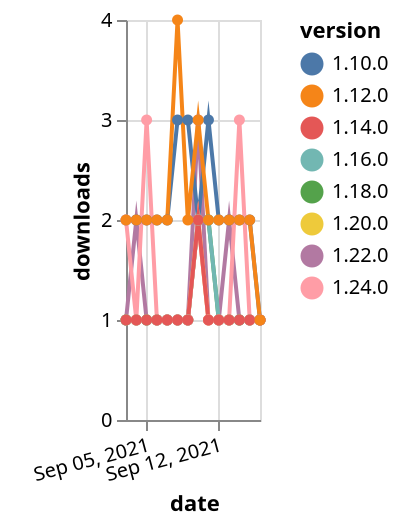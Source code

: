 {"$schema": "https://vega.github.io/schema/vega-lite/v5.json", "description": "A simple bar chart with embedded data.", "data": {"values": [{"date": "2021-09-03", "total": 200, "delta": 1, "version": "1.18.0"}, {"date": "2021-09-04", "total": 201, "delta": 1, "version": "1.18.0"}, {"date": "2021-09-05", "total": 202, "delta": 1, "version": "1.18.0"}, {"date": "2021-09-06", "total": 203, "delta": 1, "version": "1.18.0"}, {"date": "2021-09-07", "total": 204, "delta": 1, "version": "1.18.0"}, {"date": "2021-09-08", "total": 205, "delta": 1, "version": "1.18.0"}, {"date": "2021-09-09", "total": 206, "delta": 1, "version": "1.18.0"}, {"date": "2021-09-10", "total": 208, "delta": 2, "version": "1.18.0"}, {"date": "2021-09-11", "total": 210, "delta": 2, "version": "1.18.0"}, {"date": "2021-09-12", "total": 211, "delta": 1, "version": "1.18.0"}, {"date": "2021-09-13", "total": 212, "delta": 1, "version": "1.18.0"}, {"date": "2021-09-14", "total": 213, "delta": 1, "version": "1.18.0"}, {"date": "2021-09-15", "total": 214, "delta": 1, "version": "1.18.0"}, {"date": "2021-09-16", "total": 215, "delta": 1, "version": "1.18.0"}, {"date": "2021-09-03", "total": 206, "delta": 1, "version": "1.22.0"}, {"date": "2021-09-04", "total": 208, "delta": 2, "version": "1.22.0"}, {"date": "2021-09-05", "total": 209, "delta": 1, "version": "1.22.0"}, {"date": "2021-09-06", "total": 210, "delta": 1, "version": "1.22.0"}, {"date": "2021-09-07", "total": 211, "delta": 1, "version": "1.22.0"}, {"date": "2021-09-08", "total": 212, "delta": 1, "version": "1.22.0"}, {"date": "2021-09-09", "total": 213, "delta": 1, "version": "1.22.0"}, {"date": "2021-09-10", "total": 216, "delta": 3, "version": "1.22.0"}, {"date": "2021-09-11", "total": 217, "delta": 1, "version": "1.22.0"}, {"date": "2021-09-12", "total": 218, "delta": 1, "version": "1.22.0"}, {"date": "2021-09-13", "total": 220, "delta": 2, "version": "1.22.0"}, {"date": "2021-09-14", "total": 221, "delta": 1, "version": "1.22.0"}, {"date": "2021-09-15", "total": 222, "delta": 1, "version": "1.22.0"}, {"date": "2021-09-16", "total": 223, "delta": 1, "version": "1.22.0"}, {"date": "2021-09-03", "total": 2388, "delta": 2, "version": "1.10.0"}, {"date": "2021-09-04", "total": 2390, "delta": 2, "version": "1.10.0"}, {"date": "2021-09-05", "total": 2392, "delta": 2, "version": "1.10.0"}, {"date": "2021-09-06", "total": 2394, "delta": 2, "version": "1.10.0"}, {"date": "2021-09-07", "total": 2396, "delta": 2, "version": "1.10.0"}, {"date": "2021-09-08", "total": 2399, "delta": 3, "version": "1.10.0"}, {"date": "2021-09-09", "total": 2402, "delta": 3, "version": "1.10.0"}, {"date": "2021-09-10", "total": 2404, "delta": 2, "version": "1.10.0"}, {"date": "2021-09-11", "total": 2407, "delta": 3, "version": "1.10.0"}, {"date": "2021-09-12", "total": 2409, "delta": 2, "version": "1.10.0"}, {"date": "2021-09-13", "total": 2411, "delta": 2, "version": "1.10.0"}, {"date": "2021-09-14", "total": 2413, "delta": 2, "version": "1.10.0"}, {"date": "2021-09-15", "total": 2415, "delta": 2, "version": "1.10.0"}, {"date": "2021-09-16", "total": 2416, "delta": 1, "version": "1.10.0"}, {"date": "2021-09-03", "total": 183, "delta": 1, "version": "1.20.0"}, {"date": "2021-09-04", "total": 184, "delta": 1, "version": "1.20.0"}, {"date": "2021-09-05", "total": 185, "delta": 1, "version": "1.20.0"}, {"date": "2021-09-06", "total": 186, "delta": 1, "version": "1.20.0"}, {"date": "2021-09-07", "total": 187, "delta": 1, "version": "1.20.0"}, {"date": "2021-09-08", "total": 188, "delta": 1, "version": "1.20.0"}, {"date": "2021-09-09", "total": 189, "delta": 1, "version": "1.20.0"}, {"date": "2021-09-10", "total": 191, "delta": 2, "version": "1.20.0"}, {"date": "2021-09-11", "total": 192, "delta": 1, "version": "1.20.0"}, {"date": "2021-09-12", "total": 193, "delta": 1, "version": "1.20.0"}, {"date": "2021-09-13", "total": 194, "delta": 1, "version": "1.20.0"}, {"date": "2021-09-14", "total": 195, "delta": 1, "version": "1.20.0"}, {"date": "2021-09-15", "total": 196, "delta": 1, "version": "1.20.0"}, {"date": "2021-09-16", "total": 197, "delta": 1, "version": "1.20.0"}, {"date": "2021-09-03", "total": 214, "delta": 1, "version": "1.16.0"}, {"date": "2021-09-04", "total": 215, "delta": 1, "version": "1.16.0"}, {"date": "2021-09-05", "total": 216, "delta": 1, "version": "1.16.0"}, {"date": "2021-09-06", "total": 217, "delta": 1, "version": "1.16.0"}, {"date": "2021-09-07", "total": 218, "delta": 1, "version": "1.16.0"}, {"date": "2021-09-08", "total": 219, "delta": 1, "version": "1.16.0"}, {"date": "2021-09-09", "total": 220, "delta": 1, "version": "1.16.0"}, {"date": "2021-09-10", "total": 222, "delta": 2, "version": "1.16.0"}, {"date": "2021-09-11", "total": 224, "delta": 2, "version": "1.16.0"}, {"date": "2021-09-12", "total": 225, "delta": 1, "version": "1.16.0"}, {"date": "2021-09-13", "total": 226, "delta": 1, "version": "1.16.0"}, {"date": "2021-09-14", "total": 227, "delta": 1, "version": "1.16.0"}, {"date": "2021-09-15", "total": 228, "delta": 1, "version": "1.16.0"}, {"date": "2021-09-16", "total": 229, "delta": 1, "version": "1.16.0"}, {"date": "2021-09-03", "total": 124, "delta": 2, "version": "1.24.0"}, {"date": "2021-09-04", "total": 125, "delta": 1, "version": "1.24.0"}, {"date": "2021-09-05", "total": 128, "delta": 3, "version": "1.24.0"}, {"date": "2021-09-06", "total": 129, "delta": 1, "version": "1.24.0"}, {"date": "2021-09-07", "total": 130, "delta": 1, "version": "1.24.0"}, {"date": "2021-09-08", "total": 131, "delta": 1, "version": "1.24.0"}, {"date": "2021-09-09", "total": 132, "delta": 1, "version": "1.24.0"}, {"date": "2021-09-10", "total": 134, "delta": 2, "version": "1.24.0"}, {"date": "2021-09-11", "total": 135, "delta": 1, "version": "1.24.0"}, {"date": "2021-09-12", "total": 136, "delta": 1, "version": "1.24.0"}, {"date": "2021-09-13", "total": 137, "delta": 1, "version": "1.24.0"}, {"date": "2021-09-14", "total": 140, "delta": 3, "version": "1.24.0"}, {"date": "2021-09-15", "total": 141, "delta": 1, "version": "1.24.0"}, {"date": "2021-09-16", "total": 142, "delta": 1, "version": "1.24.0"}, {"date": "2021-09-03", "total": 264, "delta": 1, "version": "1.14.0"}, {"date": "2021-09-04", "total": 265, "delta": 1, "version": "1.14.0"}, {"date": "2021-09-05", "total": 266, "delta": 1, "version": "1.14.0"}, {"date": "2021-09-06", "total": 267, "delta": 1, "version": "1.14.0"}, {"date": "2021-09-07", "total": 268, "delta": 1, "version": "1.14.0"}, {"date": "2021-09-08", "total": 269, "delta": 1, "version": "1.14.0"}, {"date": "2021-09-09", "total": 270, "delta": 1, "version": "1.14.0"}, {"date": "2021-09-10", "total": 272, "delta": 2, "version": "1.14.0"}, {"date": "2021-09-11", "total": 273, "delta": 1, "version": "1.14.0"}, {"date": "2021-09-12", "total": 274, "delta": 1, "version": "1.14.0"}, {"date": "2021-09-13", "total": 275, "delta": 1, "version": "1.14.0"}, {"date": "2021-09-14", "total": 276, "delta": 1, "version": "1.14.0"}, {"date": "2021-09-15", "total": 277, "delta": 1, "version": "1.14.0"}, {"date": "2021-09-16", "total": 278, "delta": 1, "version": "1.14.0"}, {"date": "2021-09-03", "total": 2460, "delta": 2, "version": "1.12.0"}, {"date": "2021-09-04", "total": 2462, "delta": 2, "version": "1.12.0"}, {"date": "2021-09-05", "total": 2464, "delta": 2, "version": "1.12.0"}, {"date": "2021-09-06", "total": 2466, "delta": 2, "version": "1.12.0"}, {"date": "2021-09-07", "total": 2468, "delta": 2, "version": "1.12.0"}, {"date": "2021-09-08", "total": 2472, "delta": 4, "version": "1.12.0"}, {"date": "2021-09-09", "total": 2474, "delta": 2, "version": "1.12.0"}, {"date": "2021-09-10", "total": 2477, "delta": 3, "version": "1.12.0"}, {"date": "2021-09-11", "total": 2479, "delta": 2, "version": "1.12.0"}, {"date": "2021-09-12", "total": 2481, "delta": 2, "version": "1.12.0"}, {"date": "2021-09-13", "total": 2483, "delta": 2, "version": "1.12.0"}, {"date": "2021-09-14", "total": 2485, "delta": 2, "version": "1.12.0"}, {"date": "2021-09-15", "total": 2487, "delta": 2, "version": "1.12.0"}, {"date": "2021-09-16", "total": 2488, "delta": 1, "version": "1.12.0"}]}, "width": "container", "mark": {"type": "line", "point": {"filled": true}}, "encoding": {"x": {"field": "date", "type": "temporal", "timeUnit": "yearmonthdate", "title": "date", "axis": {"labelAngle": -15}}, "y": {"field": "delta", "type": "quantitative", "title": "downloads"}, "color": {"field": "version", "type": "nominal"}, "tooltip": {"field": "delta"}}}